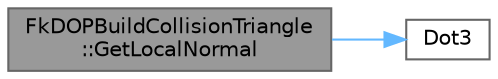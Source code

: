 digraph "FkDOPBuildCollisionTriangle::GetLocalNormal"
{
 // INTERACTIVE_SVG=YES
 // LATEX_PDF_SIZE
  bgcolor="transparent";
  edge [fontname=Helvetica,fontsize=10,labelfontname=Helvetica,labelfontsize=10];
  node [fontname=Helvetica,fontsize=10,shape=box,height=0.2,width=0.4];
  rankdir="LR";
  Node1 [id="Node000001",label="FkDOPBuildCollisionTriangle\l::GetLocalNormal",height=0.2,width=0.4,color="gray40", fillcolor="grey60", style="filled", fontcolor="black",tooltip=" "];
  Node1 -> Node2 [id="edge1_Node000001_Node000002",color="steelblue1",style="solid",tooltip=" "];
  Node2 [id="Node000002",label="Dot3",height=0.2,width=0.4,color="grey40", fillcolor="white", style="filled",URL="$d7/d36/Vector4_8h.html#aed0d825dac55bb1466a935c72a10dc62",tooltip="Calculates 3D Dot product of two 4D vectors."];
}
